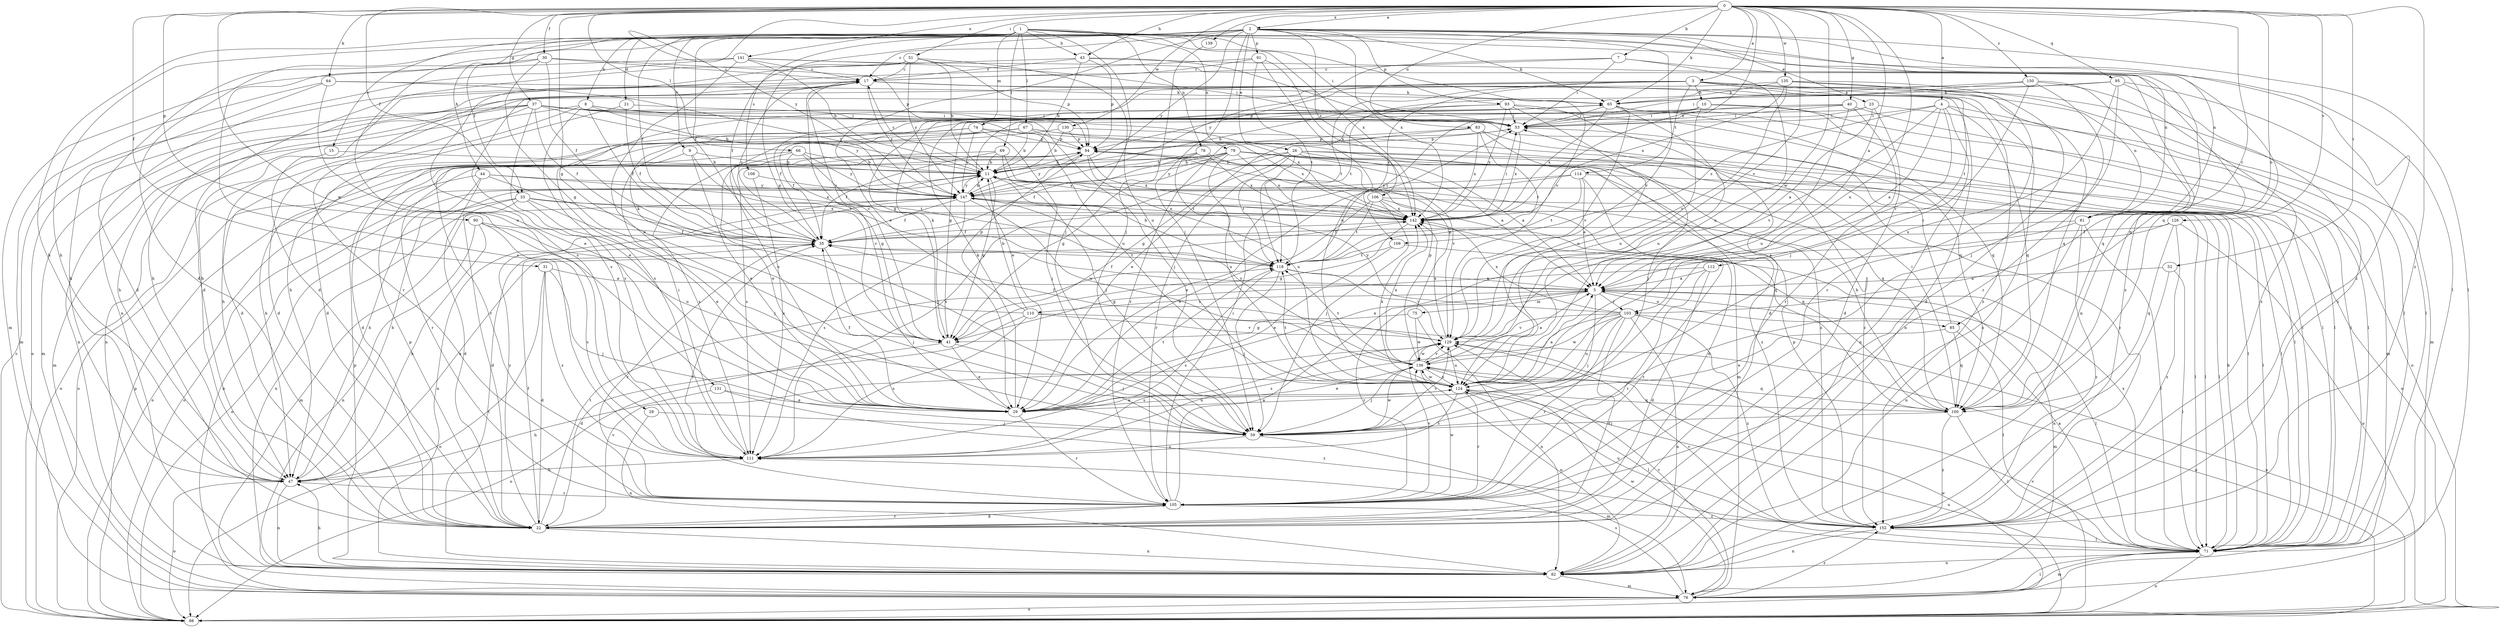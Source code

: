 strict digraph  {
0;
1;
2;
3;
4;
5;
7;
8;
9;
10;
11;
15;
17;
21;
22;
23;
26;
28;
29;
30;
31;
33;
35;
37;
40;
41;
43;
44;
47;
51;
52;
53;
59;
64;
65;
66;
67;
69;
71;
74;
75;
76;
78;
79;
81;
82;
83;
85;
88;
90;
91;
93;
94;
95;
100;
103;
105;
106;
108;
109;
110;
111;
112;
114;
118;
124;
126;
129;
130;
131;
135;
136;
139;
141;
142;
147;
150;
152;
0 -> 2  [label=a];
0 -> 3  [label=a];
0 -> 4  [label=a];
0 -> 5  [label=a];
0 -> 7  [label=b];
0 -> 30  [label=f];
0 -> 31  [label=f];
0 -> 33  [label=f];
0 -> 37  [label=g];
0 -> 40  [label=g];
0 -> 41  [label=g];
0 -> 43  [label=h];
0 -> 51  [label=i];
0 -> 52  [label=i];
0 -> 64  [label=k];
0 -> 65  [label=k];
0 -> 66  [label=l];
0 -> 83  [label=o];
0 -> 85  [label=o];
0 -> 90  [label=p];
0 -> 95  [label=q];
0 -> 103  [label=r];
0 -> 124  [label=u];
0 -> 126  [label=v];
0 -> 129  [label=v];
0 -> 130  [label=w];
0 -> 131  [label=w];
0 -> 135  [label=w];
0 -> 136  [label=w];
0 -> 139  [label=x];
0 -> 141  [label=x];
0 -> 142  [label=x];
0 -> 147  [label=y];
0 -> 150  [label=z];
0 -> 152  [label=z];
1 -> 8  [label=b];
1 -> 9  [label=b];
1 -> 15  [label=c];
1 -> 21  [label=d];
1 -> 33  [label=f];
1 -> 35  [label=f];
1 -> 43  [label=h];
1 -> 44  [label=h];
1 -> 47  [label=h];
1 -> 53  [label=i];
1 -> 59  [label=j];
1 -> 67  [label=l];
1 -> 69  [label=l];
1 -> 71  [label=l];
1 -> 74  [label=m];
1 -> 78  [label=n];
1 -> 79  [label=n];
1 -> 81  [label=n];
1 -> 100  [label=q];
1 -> 129  [label=v];
1 -> 142  [label=x];
2 -> 17  [label=c];
2 -> 22  [label=d];
2 -> 23  [label=e];
2 -> 26  [label=e];
2 -> 28  [label=e];
2 -> 29  [label=e];
2 -> 35  [label=f];
2 -> 41  [label=g];
2 -> 47  [label=h];
2 -> 59  [label=j];
2 -> 65  [label=k];
2 -> 71  [label=l];
2 -> 81  [label=n];
2 -> 91  [label=p];
2 -> 93  [label=p];
2 -> 106  [label=s];
2 -> 108  [label=s];
2 -> 129  [label=v];
2 -> 142  [label=x];
2 -> 147  [label=y];
2 -> 152  [label=z];
3 -> 10  [label=b];
3 -> 41  [label=g];
3 -> 47  [label=h];
3 -> 71  [label=l];
3 -> 81  [label=n];
3 -> 82  [label=n];
3 -> 94  [label=p];
3 -> 100  [label=q];
3 -> 109  [label=s];
3 -> 112  [label=t];
3 -> 114  [label=t];
3 -> 118  [label=t];
4 -> 5  [label=a];
4 -> 53  [label=i];
4 -> 71  [label=l];
4 -> 82  [label=n];
4 -> 100  [label=q];
4 -> 103  [label=r];
4 -> 109  [label=s];
4 -> 129  [label=v];
5 -> 35  [label=f];
5 -> 59  [label=j];
5 -> 71  [label=l];
5 -> 75  [label=m];
5 -> 76  [label=m];
5 -> 85  [label=o];
5 -> 103  [label=r];
5 -> 105  [label=r];
5 -> 110  [label=s];
7 -> 17  [label=c];
7 -> 53  [label=i];
7 -> 82  [label=n];
7 -> 124  [label=u];
7 -> 147  [label=y];
8 -> 22  [label=d];
8 -> 35  [label=f];
8 -> 53  [label=i];
8 -> 59  [label=j];
8 -> 82  [label=n];
8 -> 111  [label=s];
8 -> 147  [label=y];
9 -> 11  [label=b];
9 -> 29  [label=e];
9 -> 47  [label=h];
9 -> 118  [label=t];
10 -> 41  [label=g];
10 -> 53  [label=i];
10 -> 71  [label=l];
10 -> 88  [label=o];
10 -> 118  [label=t];
10 -> 124  [label=u];
11 -> 17  [label=c];
11 -> 41  [label=g];
11 -> 88  [label=o];
11 -> 100  [label=q];
11 -> 147  [label=y];
15 -> 11  [label=b];
15 -> 88  [label=o];
17 -> 65  [label=k];
17 -> 82  [label=n];
17 -> 88  [label=o];
17 -> 105  [label=r];
17 -> 111  [label=s];
17 -> 147  [label=y];
17 -> 152  [label=z];
21 -> 22  [label=d];
21 -> 35  [label=f];
21 -> 53  [label=i];
22 -> 35  [label=f];
22 -> 82  [label=n];
22 -> 94  [label=p];
22 -> 105  [label=r];
22 -> 118  [label=t];
22 -> 129  [label=v];
22 -> 147  [label=y];
23 -> 5  [label=a];
23 -> 22  [label=d];
23 -> 47  [label=h];
23 -> 53  [label=i];
23 -> 76  [label=m];
26 -> 5  [label=a];
26 -> 11  [label=b];
26 -> 41  [label=g];
26 -> 71  [label=l];
26 -> 76  [label=m];
26 -> 88  [label=o];
26 -> 105  [label=r];
26 -> 111  [label=s];
26 -> 118  [label=t];
28 -> 59  [label=j];
28 -> 82  [label=n];
29 -> 17  [label=c];
29 -> 35  [label=f];
29 -> 65  [label=k];
29 -> 105  [label=r];
29 -> 118  [label=t];
29 -> 124  [label=u];
30 -> 17  [label=c];
30 -> 22  [label=d];
30 -> 35  [label=f];
30 -> 41  [label=g];
30 -> 94  [label=p];
30 -> 111  [label=s];
31 -> 5  [label=a];
31 -> 22  [label=d];
31 -> 59  [label=j];
31 -> 88  [label=o];
31 -> 111  [label=s];
33 -> 22  [label=d];
33 -> 29  [label=e];
33 -> 59  [label=j];
33 -> 71  [label=l];
33 -> 82  [label=n];
33 -> 88  [label=o];
33 -> 142  [label=x];
35 -> 17  [label=c];
35 -> 59  [label=j];
35 -> 105  [label=r];
35 -> 118  [label=t];
37 -> 11  [label=b];
37 -> 22  [label=d];
37 -> 29  [label=e];
37 -> 35  [label=f];
37 -> 47  [label=h];
37 -> 53  [label=i];
37 -> 76  [label=m];
37 -> 82  [label=n];
37 -> 100  [label=q];
37 -> 124  [label=u];
37 -> 142  [label=x];
40 -> 29  [label=e];
40 -> 35  [label=f];
40 -> 53  [label=i];
40 -> 71  [label=l];
40 -> 105  [label=r];
40 -> 124  [label=u];
41 -> 17  [label=c];
41 -> 29  [label=e];
41 -> 59  [label=j];
41 -> 65  [label=k];
41 -> 88  [label=o];
43 -> 11  [label=b];
43 -> 17  [label=c];
43 -> 53  [label=i];
43 -> 94  [label=p];
43 -> 100  [label=q];
43 -> 111  [label=s];
44 -> 22  [label=d];
44 -> 47  [label=h];
44 -> 59  [label=j];
44 -> 88  [label=o];
44 -> 142  [label=x];
44 -> 147  [label=y];
47 -> 11  [label=b];
47 -> 82  [label=n];
47 -> 88  [label=o];
47 -> 105  [label=r];
47 -> 142  [label=x];
51 -> 11  [label=b];
51 -> 17  [label=c];
51 -> 22  [label=d];
51 -> 35  [label=f];
51 -> 94  [label=p];
51 -> 124  [label=u];
51 -> 147  [label=y];
52 -> 5  [label=a];
52 -> 71  [label=l];
52 -> 82  [label=n];
53 -> 94  [label=p];
53 -> 142  [label=x];
59 -> 76  [label=m];
59 -> 111  [label=s];
59 -> 129  [label=v];
59 -> 136  [label=w];
64 -> 29  [label=e];
64 -> 47  [label=h];
64 -> 65  [label=k];
64 -> 76  [label=m];
64 -> 147  [label=y];
65 -> 53  [label=i];
65 -> 71  [label=l];
65 -> 100  [label=q];
65 -> 111  [label=s];
65 -> 124  [label=u];
65 -> 129  [label=v];
65 -> 142  [label=x];
66 -> 11  [label=b];
66 -> 41  [label=g];
66 -> 88  [label=o];
66 -> 111  [label=s];
66 -> 118  [label=t];
66 -> 147  [label=y];
67 -> 11  [label=b];
67 -> 22  [label=d];
67 -> 29  [label=e];
67 -> 35  [label=f];
67 -> 94  [label=p];
67 -> 142  [label=x];
67 -> 152  [label=z];
69 -> 11  [label=b];
69 -> 29  [label=e];
69 -> 35  [label=f];
69 -> 59  [label=j];
69 -> 142  [label=x];
71 -> 5  [label=a];
71 -> 11  [label=b];
71 -> 76  [label=m];
71 -> 82  [label=n];
71 -> 88  [label=o];
71 -> 129  [label=v];
71 -> 142  [label=x];
74 -> 47  [label=h];
74 -> 59  [label=j];
74 -> 76  [label=m];
74 -> 94  [label=p];
74 -> 147  [label=y];
74 -> 152  [label=z];
75 -> 41  [label=g];
75 -> 82  [label=n];
75 -> 94  [label=p];
75 -> 136  [label=w];
76 -> 11  [label=b];
76 -> 71  [label=l];
76 -> 88  [label=o];
76 -> 111  [label=s];
76 -> 129  [label=v];
76 -> 136  [label=w];
76 -> 152  [label=z];
78 -> 11  [label=b];
78 -> 35  [label=f];
78 -> 118  [label=t];
78 -> 129  [label=v];
78 -> 142  [label=x];
79 -> 5  [label=a];
79 -> 11  [label=b];
79 -> 41  [label=g];
79 -> 71  [label=l];
79 -> 100  [label=q];
79 -> 105  [label=r];
79 -> 111  [label=s];
79 -> 124  [label=u];
79 -> 142  [label=x];
79 -> 147  [label=y];
79 -> 152  [label=z];
81 -> 5  [label=a];
81 -> 35  [label=f];
81 -> 71  [label=l];
81 -> 82  [label=n];
81 -> 152  [label=z];
82 -> 35  [label=f];
82 -> 47  [label=h];
82 -> 76  [label=m];
82 -> 94  [label=p];
83 -> 29  [label=e];
83 -> 59  [label=j];
83 -> 94  [label=p];
83 -> 118  [label=t];
83 -> 142  [label=x];
83 -> 152  [label=z];
85 -> 29  [label=e];
85 -> 53  [label=i];
85 -> 71  [label=l];
85 -> 100  [label=q];
88 -> 17  [label=c];
88 -> 94  [label=p];
88 -> 124  [label=u];
88 -> 129  [label=v];
88 -> 136  [label=w];
90 -> 35  [label=f];
90 -> 47  [label=h];
90 -> 82  [label=n];
90 -> 111  [label=s];
90 -> 124  [label=u];
91 -> 17  [label=c];
91 -> 22  [label=d];
91 -> 118  [label=t];
91 -> 124  [label=u];
91 -> 142  [label=x];
93 -> 11  [label=b];
93 -> 22  [label=d];
93 -> 53  [label=i];
93 -> 71  [label=l];
93 -> 105  [label=r];
93 -> 124  [label=u];
93 -> 142  [label=x];
94 -> 11  [label=b];
94 -> 124  [label=u];
94 -> 142  [label=x];
94 -> 147  [label=y];
95 -> 59  [label=j];
95 -> 65  [label=k];
95 -> 71  [label=l];
95 -> 118  [label=t];
95 -> 124  [label=u];
95 -> 152  [label=z];
100 -> 11  [label=b];
100 -> 53  [label=i];
100 -> 59  [label=j];
100 -> 71  [label=l];
100 -> 152  [label=z];
103 -> 22  [label=d];
103 -> 82  [label=n];
103 -> 88  [label=o];
103 -> 105  [label=r];
103 -> 111  [label=s];
103 -> 124  [label=u];
103 -> 129  [label=v];
103 -> 136  [label=w];
103 -> 142  [label=x];
103 -> 147  [label=y];
103 -> 152  [label=z];
105 -> 5  [label=a];
105 -> 22  [label=d];
105 -> 35  [label=f];
105 -> 53  [label=i];
105 -> 129  [label=v];
105 -> 136  [label=w];
105 -> 152  [label=z];
106 -> 29  [label=e];
106 -> 59  [label=j];
106 -> 71  [label=l];
106 -> 100  [label=q];
106 -> 118  [label=t];
106 -> 142  [label=x];
108 -> 111  [label=s];
108 -> 147  [label=y];
109 -> 29  [label=e];
109 -> 105  [label=r];
109 -> 118  [label=t];
110 -> 11  [label=b];
110 -> 22  [label=d];
110 -> 65  [label=k];
110 -> 88  [label=o];
110 -> 94  [label=p];
110 -> 111  [label=s];
110 -> 129  [label=v];
111 -> 47  [label=h];
111 -> 53  [label=i];
112 -> 5  [label=a];
112 -> 22  [label=d];
112 -> 41  [label=g];
112 -> 105  [label=r];
114 -> 5  [label=a];
114 -> 22  [label=d];
114 -> 29  [label=e];
114 -> 71  [label=l];
114 -> 118  [label=t];
114 -> 147  [label=y];
118 -> 5  [label=a];
118 -> 11  [label=b];
118 -> 59  [label=j];
118 -> 111  [label=s];
118 -> 129  [label=v];
124 -> 5  [label=a];
124 -> 29  [label=e];
124 -> 71  [label=l];
124 -> 100  [label=q];
124 -> 105  [label=r];
124 -> 111  [label=s];
124 -> 118  [label=t];
124 -> 136  [label=w];
124 -> 142  [label=x];
126 -> 29  [label=e];
126 -> 35  [label=f];
126 -> 88  [label=o];
126 -> 100  [label=q];
126 -> 152  [label=z];
129 -> 35  [label=f];
129 -> 111  [label=s];
129 -> 124  [label=u];
129 -> 136  [label=w];
129 -> 142  [label=x];
130 -> 11  [label=b];
130 -> 71  [label=l];
130 -> 94  [label=p];
130 -> 105  [label=r];
131 -> 29  [label=e];
131 -> 47  [label=h];
131 -> 152  [label=z];
135 -> 22  [label=d];
135 -> 47  [label=h];
135 -> 65  [label=k];
135 -> 76  [label=m];
135 -> 105  [label=r];
135 -> 129  [label=v];
135 -> 142  [label=x];
136 -> 5  [label=a];
136 -> 29  [label=e];
136 -> 59  [label=j];
136 -> 82  [label=n];
136 -> 94  [label=p];
136 -> 100  [label=q];
136 -> 118  [label=t];
136 -> 124  [label=u];
136 -> 129  [label=v];
136 -> 142  [label=x];
136 -> 147  [label=y];
139 -> 59  [label=j];
141 -> 11  [label=b];
141 -> 17  [label=c];
141 -> 29  [label=e];
141 -> 53  [label=i];
141 -> 76  [label=m];
141 -> 82  [label=n];
141 -> 152  [label=z];
142 -> 35  [label=f];
142 -> 41  [label=g];
142 -> 53  [label=i];
147 -> 11  [label=b];
147 -> 35  [label=f];
147 -> 71  [label=l];
147 -> 76  [label=m];
147 -> 82  [label=n];
147 -> 111  [label=s];
147 -> 136  [label=w];
147 -> 142  [label=x];
150 -> 53  [label=i];
150 -> 59  [label=j];
150 -> 65  [label=k];
150 -> 100  [label=q];
150 -> 105  [label=r];
150 -> 152  [label=z];
152 -> 71  [label=l];
152 -> 82  [label=n];
152 -> 94  [label=p];
152 -> 124  [label=u];
}
